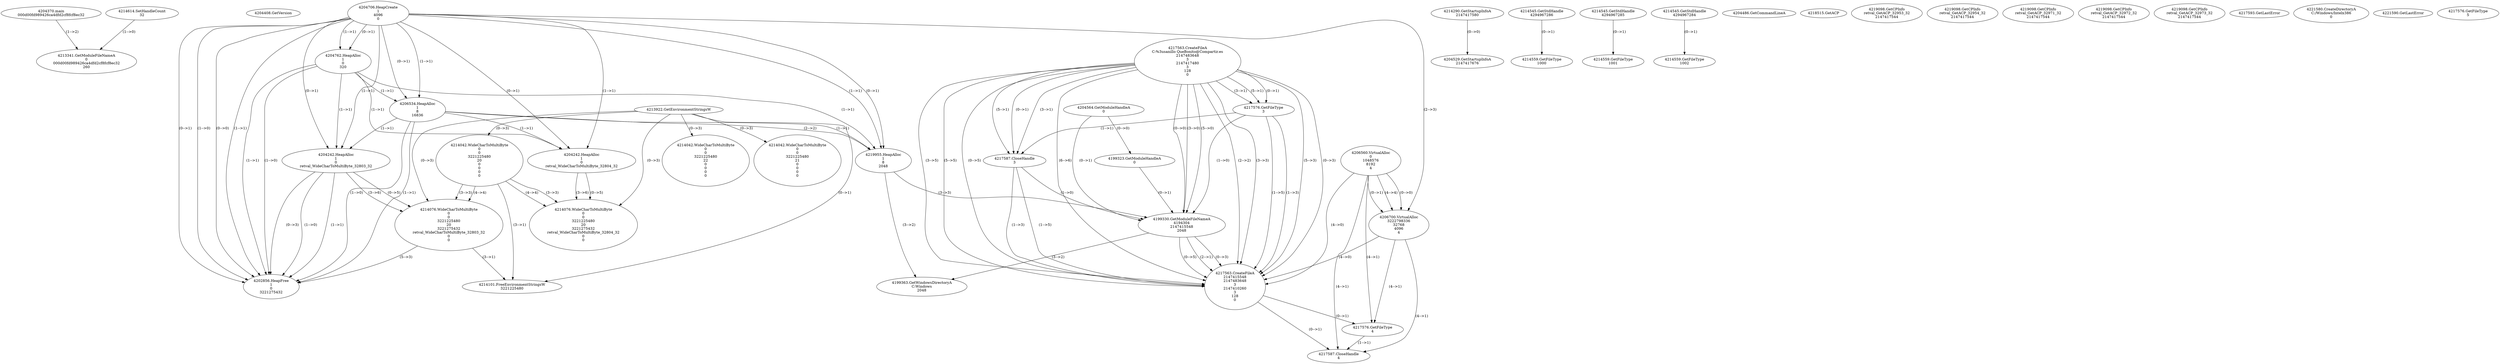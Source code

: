 // Global SCDG with merge call
digraph {
	0 [label="4204370.main
000d00fd989426ca4dfd2cf8fcf8ec32"]
	1 [label="4204408.GetVersion
"]
	2 [label="4204706.HeapCreate
1
4096
0"]
	3 [label="4204762.HeapAlloc
1
0
320"]
	2 -> 3 [label="(1-->1)"]
	2 -> 3 [label="(0-->1)"]
	4 [label="4206534.HeapAlloc
1
8
16836"]
	2 -> 4 [label="(1-->1)"]
	2 -> 4 [label="(0-->1)"]
	3 -> 4 [label="(1-->1)"]
	5 [label="4206560.VirtualAlloc
0
1048576
8192
4"]
	6 [label="4206700.VirtualAlloc
3222798336
32768
4096
4"]
	5 -> 6 [label="(0-->1)"]
	2 -> 6 [label="(2-->3)"]
	5 -> 6 [label="(4-->4)"]
	5 -> 6 [label="(0-->0)"]
	7 [label="4214290.GetStartupInfoA
2147417580"]
	8 [label="4214545.GetStdHandle
4294967286"]
	9 [label="4214559.GetFileType
1000"]
	8 -> 9 [label="(0-->1)"]
	10 [label="4214545.GetStdHandle
4294967285"]
	11 [label="4214559.GetFileType
1001"]
	10 -> 11 [label="(0-->1)"]
	12 [label="4214545.GetStdHandle
4294967284"]
	13 [label="4214559.GetFileType
1002"]
	12 -> 13 [label="(0-->1)"]
	14 [label="4214614.SetHandleCount
32"]
	15 [label="4204486.GetCommandLineA
"]
	16 [label="4213922.GetEnvironmentStringsW
"]
	17 [label="4214042.WideCharToMultiByte
0
0
3221225480
20
0
0
0
0"]
	16 -> 17 [label="(0-->3)"]
	18 [label="4204242.HeapAlloc
1
0
retval_WideCharToMultiByte_32803_32"]
	2 -> 18 [label="(1-->1)"]
	2 -> 18 [label="(0-->1)"]
	3 -> 18 [label="(1-->1)"]
	4 -> 18 [label="(1-->1)"]
	19 [label="4214076.WideCharToMultiByte
0
0
3221225480
20
3221275432
retval_WideCharToMultiByte_32803_32
0
0"]
	16 -> 19 [label="(0-->3)"]
	17 -> 19 [label="(3-->3)"]
	17 -> 19 [label="(4-->4)"]
	18 -> 19 [label="(0-->5)"]
	18 -> 19 [label="(3-->6)"]
	20 [label="4202856.HeapFree
1
0
3221275432"]
	2 -> 20 [label="(1-->1)"]
	2 -> 20 [label="(0-->1)"]
	3 -> 20 [label="(1-->1)"]
	4 -> 20 [label="(1-->1)"]
	18 -> 20 [label="(1-->1)"]
	18 -> 20 [label="(0-->3)"]
	19 -> 20 [label="(5-->3)"]
	2 -> 20 [label="(1-->0)"]
	2 -> 20 [label="(0-->0)"]
	3 -> 20 [label="(1-->0)"]
	4 -> 20 [label="(1-->0)"]
	18 -> 20 [label="(1-->0)"]
	21 [label="4214101.FreeEnvironmentStringsW
3221225480"]
	16 -> 21 [label="(0-->1)"]
	17 -> 21 [label="(3-->1)"]
	19 -> 21 [label="(3-->1)"]
	22 [label="4218515.GetACP
"]
	23 [label="4219098.GetCPInfo
retval_GetACP_32953_32
2147417544"]
	24 [label="4204242.HeapAlloc
1
0
retval_WideCharToMultiByte_32804_32"]
	2 -> 24 [label="(1-->1)"]
	2 -> 24 [label="(0-->1)"]
	3 -> 24 [label="(1-->1)"]
	4 -> 24 [label="(1-->1)"]
	25 [label="4214076.WideCharToMultiByte
0
0
3221225480
20
3221275432
retval_WideCharToMultiByte_32804_32
0
0"]
	16 -> 25 [label="(0-->3)"]
	17 -> 25 [label="(3-->3)"]
	17 -> 25 [label="(4-->4)"]
	24 -> 25 [label="(0-->5)"]
	24 -> 25 [label="(3-->6)"]
	26 [label="4219098.GetCPInfo
retval_GetACP_32954_32
2147417544"]
	27 [label="4214042.WideCharToMultiByte
0
0
3221225480
22
0
0
0
0"]
	16 -> 27 [label="(0-->3)"]
	28 [label="4219098.GetCPInfo
retval_GetACP_32971_32
2147417544"]
	29 [label="4219098.GetCPInfo
retval_GetACP_32972_32
2147417544"]
	30 [label="4219098.GetCPInfo
retval_GetACP_32973_32
2147417544"]
	31 [label="4213341.GetModuleFileNameA
0
000d00fd989426ca4dfd2cf8fcf8ec32
260"]
	0 -> 31 [label="(1-->2)"]
	14 -> 31 [label="(1-->0)"]
	32 [label="4219955.HeapAlloc
1
8
2048"]
	2 -> 32 [label="(1-->1)"]
	2 -> 32 [label="(0-->1)"]
	3 -> 32 [label="(1-->1)"]
	4 -> 32 [label="(1-->1)"]
	4 -> 32 [label="(2-->2)"]
	33 [label="4204529.GetStartupInfoA
2147417676"]
	7 -> 33 [label="(0-->0)"]
	34 [label="4204564.GetModuleHandleA
0"]
	35 [label="4217563.CreateFileA
C:\Gusanillo QueBonito@Compartir.es
2147483648
3
2147417480
3
128
0"]
	36 [label="4217576.GetFileType
3"]
	35 -> 36 [label="(3-->1)"]
	35 -> 36 [label="(5-->1)"]
	35 -> 36 [label="(0-->1)"]
	37 [label="4217587.CloseHandle
3"]
	35 -> 37 [label="(3-->1)"]
	35 -> 37 [label="(5-->1)"]
	35 -> 37 [label="(0-->1)"]
	36 -> 37 [label="(1-->1)"]
	38 [label="4217593.GetLastError
"]
	39 [label="4199323.GetModuleHandleA
0"]
	34 -> 39 [label="(0-->0)"]
	40 [label="4199330.GetModuleFileNameA
4194304
2147415548
2048"]
	34 -> 40 [label="(0-->1)"]
	39 -> 40 [label="(0-->1)"]
	32 -> 40 [label="(3-->3)"]
	35 -> 40 [label="(3-->0)"]
	35 -> 40 [label="(5-->0)"]
	35 -> 40 [label="(0-->0)"]
	36 -> 40 [label="(1-->0)"]
	37 -> 40 [label="(1-->0)"]
	41 [label="4199363.GetWindowsDirectoryA
C:\Windows
2048"]
	32 -> 41 [label="(3-->2)"]
	40 -> 41 [label="(3-->2)"]
	42 [label="4221580.CreateDirectoryA
C:/Windows/Intelx386
0"]
	43 [label="4221590.GetLastError
"]
	44 [label="4217563.CreateFileA
2147415548
2147483648
3
2147410260
3
128
0"]
	40 -> 44 [label="(2-->1)"]
	35 -> 44 [label="(2-->2)"]
	35 -> 44 [label="(3-->3)"]
	35 -> 44 [label="(5-->3)"]
	35 -> 44 [label="(0-->3)"]
	36 -> 44 [label="(1-->3)"]
	37 -> 44 [label="(1-->3)"]
	40 -> 44 [label="(0-->3)"]
	35 -> 44 [label="(3-->5)"]
	35 -> 44 [label="(5-->5)"]
	35 -> 44 [label="(0-->5)"]
	36 -> 44 [label="(1-->5)"]
	37 -> 44 [label="(1-->5)"]
	40 -> 44 [label="(0-->5)"]
	35 -> 44 [label="(6-->6)"]
	5 -> 44 [label="(4-->0)"]
	6 -> 44 [label="(4-->0)"]
	45 [label="4217576.GetFileType
4"]
	5 -> 45 [label="(4-->1)"]
	6 -> 45 [label="(4-->1)"]
	44 -> 45 [label="(0-->1)"]
	46 [label="4217587.CloseHandle
4"]
	5 -> 46 [label="(4-->1)"]
	6 -> 46 [label="(4-->1)"]
	44 -> 46 [label="(0-->1)"]
	45 -> 46 [label="(1-->1)"]
	47 [label="4217576.GetFileType
5"]
	48 [label="4214042.WideCharToMultiByte
0
0
3221225480
21
0
0
0
0"]
	16 -> 48 [label="(0-->3)"]
}
